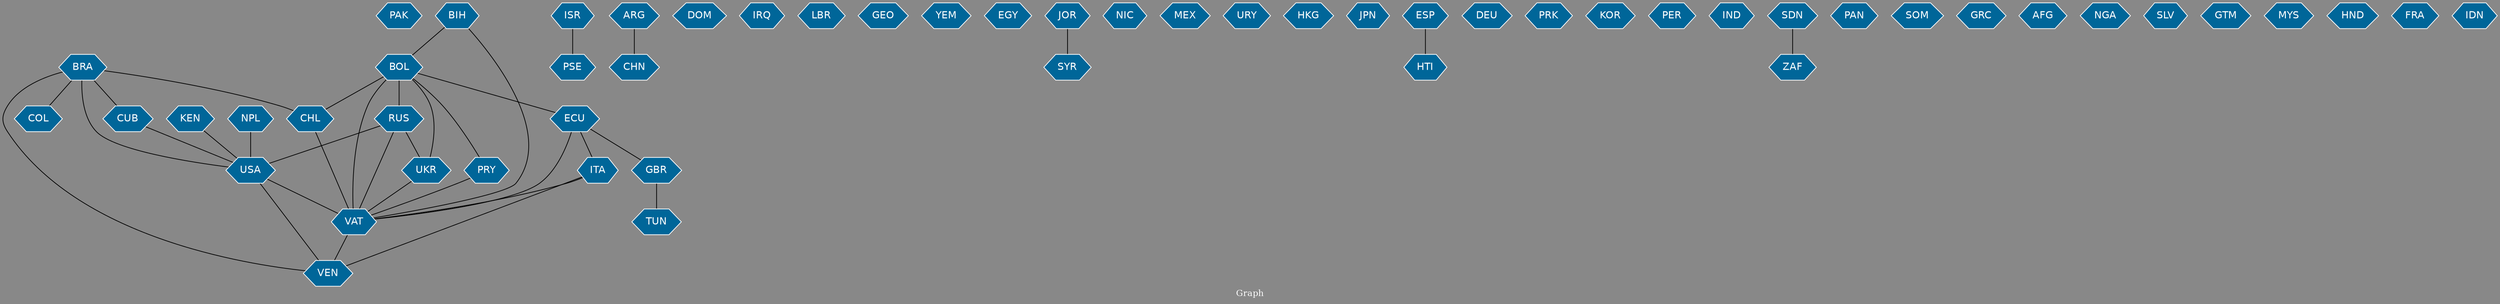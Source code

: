 // Countries together in item graph
graph {
	graph [bgcolor="#888888" fontcolor=white fontsize=12 label="Graph" outputorder=edgesfirst overlap=prism]
	node [color=white fillcolor="#006699" fontcolor=white fontname=Helvetica shape=hexagon style=filled]
	edge [arrowhead=open color=black fontcolor=white fontname=Courier fontsize=12]
		PAK [label=PAK]
		ECU [label=ECU]
		NPL [label=NPL]
		ISR [label=ISR]
		ARG [label=ARG]
		USA [label=USA]
		RUS [label=RUS]
		DOM [label=DOM]
		IRQ [label=IRQ]
		BRA [label=BRA]
		CUB [label=CUB]
		CHN [label=CHN]
		VAT [label=VAT]
		COL [label=COL]
		LBR [label=LBR]
		CHL [label=CHL]
		GEO [label=GEO]
		VEN [label=VEN]
		YEM [label=YEM]
		EGY [label=EGY]
		SYR [label=SYR]
		NIC [label=NIC]
		BOL [label=BOL]
		MEX [label=MEX]
		URY [label=URY]
		HKG [label=HKG]
		JPN [label=JPN]
		ESP [label=ESP]
		HTI [label=HTI]
		PSE [label=PSE]
		PRY [label=PRY]
		DEU [label=DEU]
		PRK [label=PRK]
		KOR [label=KOR]
		GBR [label=GBR]
		TUN [label=TUN]
		PER [label=PER]
		IND [label=IND]
		ZAF [label=ZAF]
		SDN [label=SDN]
		PAN [label=PAN]
		KEN [label=KEN]
		ITA [label=ITA]
		UKR [label=UKR]
		SOM [label=SOM]
		GRC [label=GRC]
		AFG [label=AFG]
		NGA [label=NGA]
		SLV [label=SLV]
		GTM [label=GTM]
		MYS [label=MYS]
		HND [label=HND]
		FRA [label=FRA]
		JOR [label=JOR]
		BIH [label=BIH]
		IDN [label=IDN]
			ITA -- VEN [weight=1]
			PRY -- VAT [weight=1]
			BRA -- CUB [weight=1]
			ISR -- PSE [weight=1]
			ECU -- ITA [weight=1]
			USA -- VAT [weight=1]
			CUB -- USA [weight=2]
			BOL -- PRY [weight=1]
			BRA -- CHL [weight=1]
			ESP -- HTI [weight=1]
			GBR -- TUN [weight=1]
			BRA -- COL [weight=1]
			BIH -- VAT [weight=1]
			NPL -- USA [weight=2]
			VAT -- VEN [weight=1]
			BRA -- USA [weight=1]
			BOL -- UKR [weight=1]
			ECU -- GBR [weight=1]
			RUS -- VAT [weight=1]
			ITA -- VAT [weight=1]
			RUS -- USA [weight=1]
			RUS -- UKR [weight=1]
			USA -- VEN [weight=1]
			UKR -- VAT [weight=1]
			BOL -- ECU [weight=2]
			BRA -- VEN [weight=1]
			JOR -- SYR [weight=1]
			BOL -- CHL [weight=2]
			BOL -- RUS [weight=1]
			BIH -- BOL [weight=1]
			BOL -- VAT [weight=3]
			SDN -- ZAF [weight=1]
			ARG -- CHN [weight=1]
			KEN -- USA [weight=1]
			CHL -- VAT [weight=2]
			ECU -- VAT [weight=1]
}